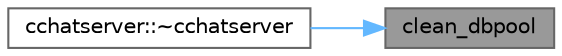 digraph "clean_dbpool"
{
 // LATEX_PDF_SIZE
  bgcolor="transparent";
  edge [fontname=Helvetica,fontsize=10,labelfontname=Helvetica,labelfontsize=10];
  node [fontname=Helvetica,fontsize=10,shape=box,height=0.2,width=0.4];
  rankdir="RL";
  Node1 [id="Node000001",label="clean_dbpool",height=0.2,width=0.4,color="gray40", fillcolor="grey60", style="filled", fontcolor="black",tooltip="clean_dbpool 卸载数据库连接池"];
  Node1 -> Node2 [id="edge1_Node000001_Node000002",dir="back",color="steelblue1",style="solid",tooltip=" "];
  Node2 [id="Node000002",label="cchatserver::~cchatserver",height=0.2,width=0.4,color="grey40", fillcolor="white", style="filled",URL="$classcchatserver.html#a7f3af86ce2cf7146b400cd9720931fa0",tooltip=" "];
}
